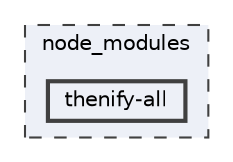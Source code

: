 digraph "node_modules/thenify-all"
{
 // LATEX_PDF_SIZE
  bgcolor="transparent";
  edge [fontname=Helvetica,fontsize=10,labelfontname=Helvetica,labelfontsize=10];
  node [fontname=Helvetica,fontsize=10,shape=box,height=0.2,width=0.4];
  compound=true
  subgraph clusterdir_acd06b18086a0dd2ae699b1e0b775be8 {
    graph [ bgcolor="#edf0f7", pencolor="grey25", label="node_modules", fontname=Helvetica,fontsize=10 style="filled,dashed", URL="dir_acd06b18086a0dd2ae699b1e0b775be8.html",tooltip=""]
  dir_a90fb4a3c0da9c15e51d0cfcef9e90c6 [label="thenify-all", fillcolor="#edf0f7", color="grey25", style="filled,bold", URL="dir_a90fb4a3c0da9c15e51d0cfcef9e90c6.html",tooltip=""];
  }
}
